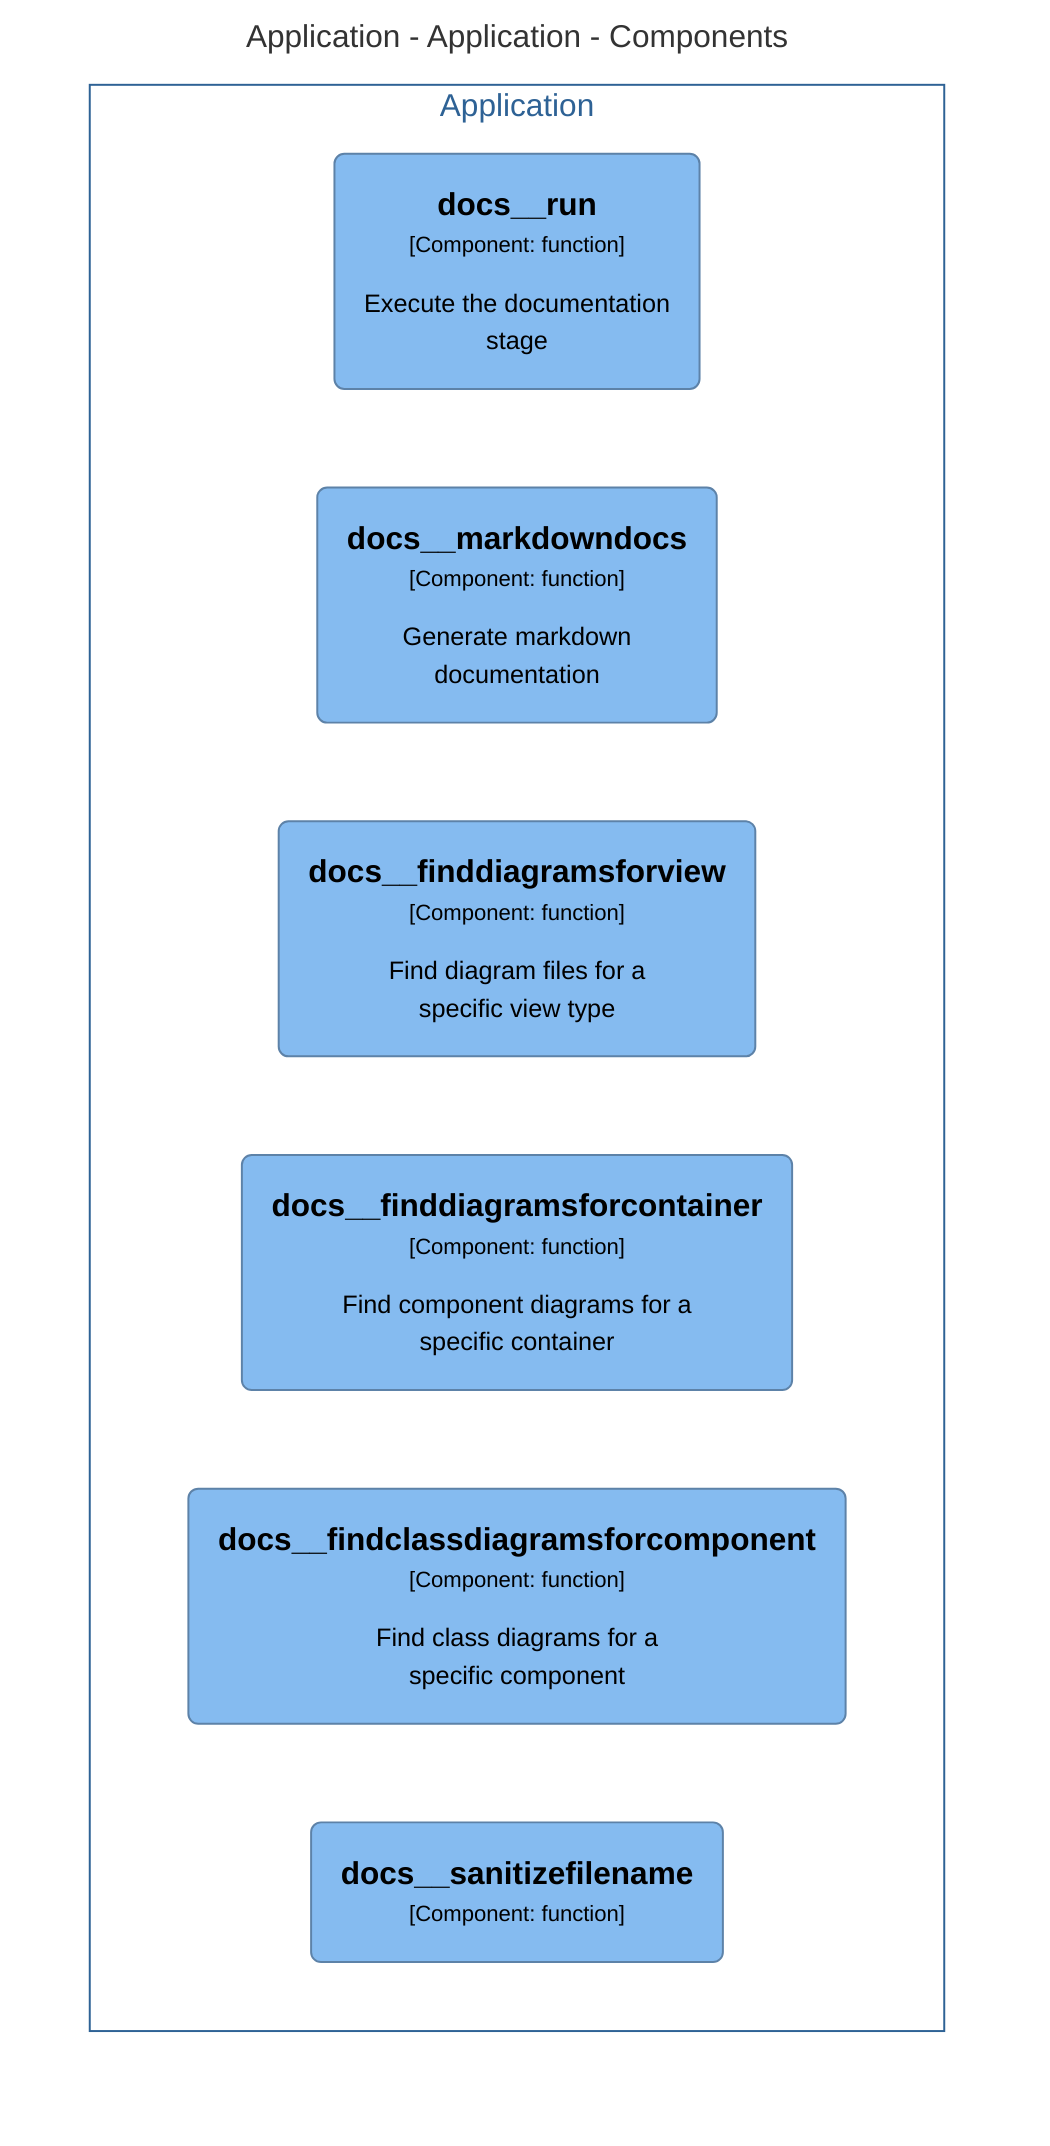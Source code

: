 graph TB
  linkStyle default fill:#ffffff

  subgraph diagram ["Application - Application - Components"]
    style diagram fill:#ffffff,stroke:#ffffff

    subgraph 8 ["Application"]
      style 8 fill:#ffffff,stroke:#2e6295,color:#2e6295

      34("<div style='font-weight: bold'>docs__run</div><div style='font-size: 70%; margin-top: 0px'>[Component: function]</div><div style='font-size: 80%; margin-top:10px'>Execute the documentation<br />stage</div>")
      style 34 fill:#85bbf0,stroke:#5d82a8,color:#000000
      69("<div style='font-weight: bold'>docs__markdowndocs</div><div style='font-size: 70%; margin-top: 0px'>[Component: function]</div><div style='font-size: 80%; margin-top:10px'>Generate markdown<br />documentation</div>")
      style 69 fill:#85bbf0,stroke:#5d82a8,color:#000000
      70("<div style='font-weight: bold'>docs__finddiagramsforview</div><div style='font-size: 70%; margin-top: 0px'>[Component: function]</div><div style='font-size: 80%; margin-top:10px'>Find diagram files for a<br />specific view type</div>")
      style 70 fill:#85bbf0,stroke:#5d82a8,color:#000000
      71("<div style='font-weight: bold'>docs__finddiagramsforcontainer</div><div style='font-size: 70%; margin-top: 0px'>[Component: function]</div><div style='font-size: 80%; margin-top:10px'>Find component diagrams for a<br />specific container</div>")
      style 71 fill:#85bbf0,stroke:#5d82a8,color:#000000
      72("<div style='font-weight: bold'>docs__findclassdiagramsforcomponent</div><div style='font-size: 70%; margin-top: 0px'>[Component: function]</div><div style='font-size: 80%; margin-top:10px'>Find class diagrams for a<br />specific component</div>")
      style 72 fill:#85bbf0,stroke:#5d82a8,color:#000000
      73("<div style='font-weight: bold'>docs__sanitizefilename</div><div style='font-size: 70%; margin-top: 0px'>[Component: function]</div>")
      style 73 fill:#85bbf0,stroke:#5d82a8,color:#000000
    end

  end
